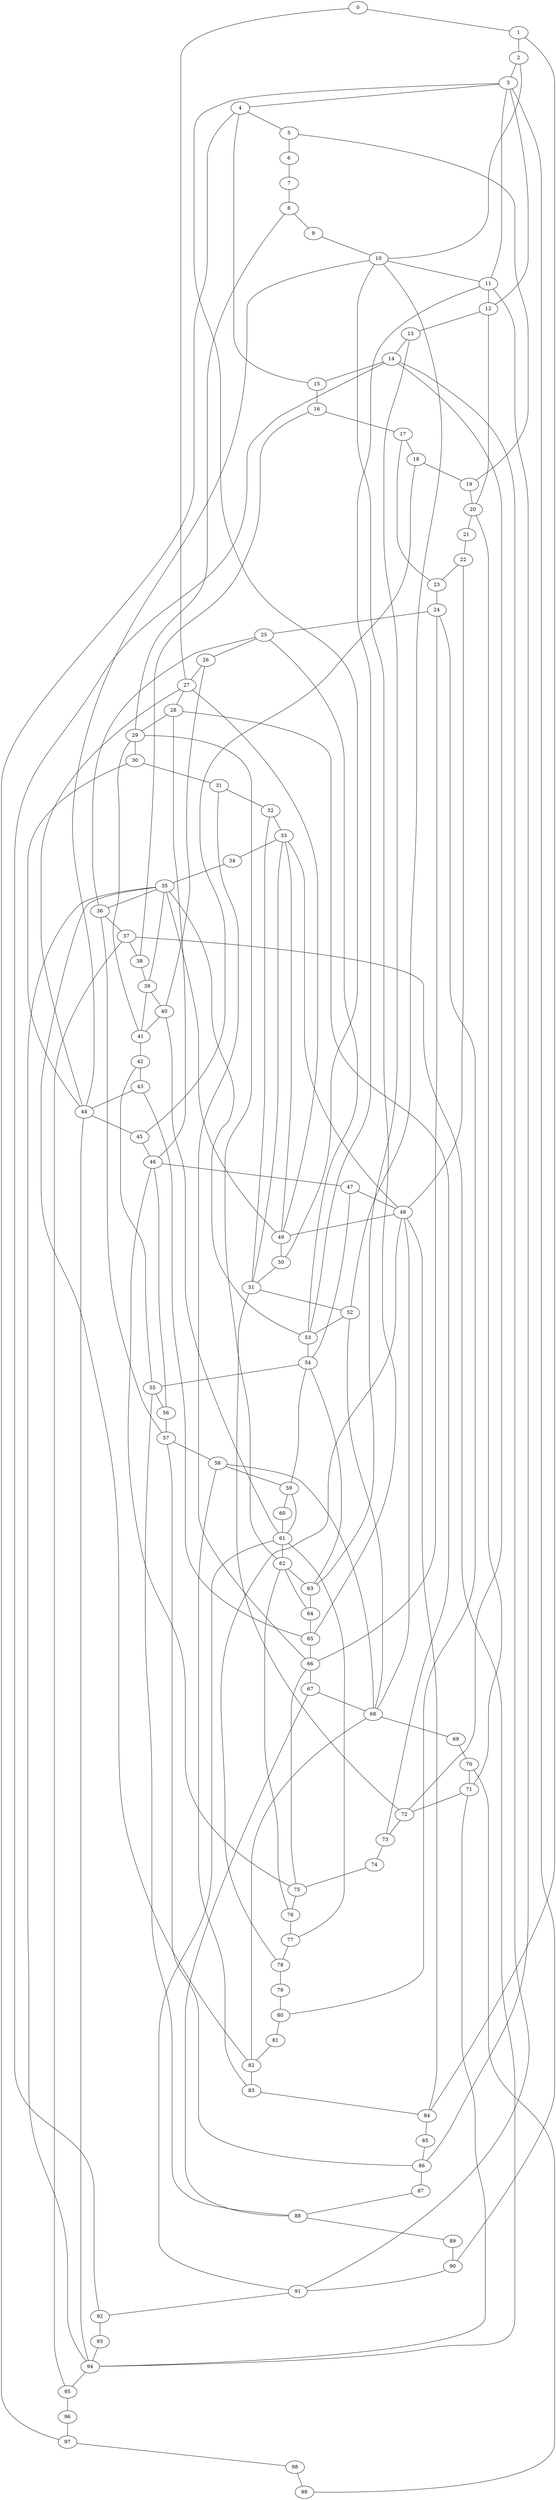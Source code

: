 
graph graphname {
    0 -- 1
0 -- 27
1 -- 2
1 -- 84
2 -- 3
2 -- 10
3 -- 4
3 -- 90
3 -- 50
3 -- 12
3 -- 11
4 -- 5
4 -- 97
4 -- 15
5 -- 6
5 -- 19
6 -- 7
7 -- 8
8 -- 9
8 -- 29
9 -- 10
10 -- 11
10 -- 65
10 -- 44
10 -- 52
11 -- 12
11 -- 86
11 -- 53
12 -- 13
12 -- 20
13 -- 14
13 -- 63
14 -- 15
14 -- 92
14 -- 72
14 -- 91
15 -- 16
16 -- 17
16 -- 38
17 -- 18
17 -- 23
18 -- 19
18 -- 45
19 -- 20
20 -- 21
20 -- 71
21 -- 22
22 -- 23
22 -- 48
23 -- 24
24 -- 25
24 -- 66
24 -- 80
25 -- 26
25 -- 36
25 -- 53
26 -- 27
26 -- 40
27 -- 28
27 -- 44
27 -- 49
28 -- 29
28 -- 46
28 -- 73
29 -- 30
29 -- 62
29 -- 41
30 -- 31
30 -- 44
31 -- 32
31 -- 66
32 -- 33
32 -- 51
33 -- 34
33 -- 51
33 -- 49
33 -- 48
34 -- 35
35 -- 36
35 -- 53
35 -- 94
35 -- 39
35 -- 49
35 -- 82
36 -- 37
36 -- 57
37 -- 38
37 -- 94
37 -- 95
38 -- 39
39 -- 40
39 -- 41
40 -- 41
40 -- 61
41 -- 42
42 -- 43
42 -- 55
43 -- 44
43 -- 65
44 -- 45
44 -- 94
45 -- 46
46 -- 47
46 -- 75
46 -- 56
47 -- 48
47 -- 54
48 -- 49
48 -- 68
48 -- 84
48 -- 78
49 -- 50
50 -- 51
51 -- 52
51 -- 72
52 -- 53
52 -- 68
53 -- 54
54 -- 55
54 -- 63
54 -- 59
55 -- 56
55 -- 88
56 -- 57
57 -- 58
57 -- 86
58 -- 59
58 -- 68
58 -- 83
59 -- 60
59 -- 61
60 -- 61
61 -- 62
61 -- 77
61 -- 91
62 -- 63
62 -- 64
62 -- 76
63 -- 64
64 -- 65
65 -- 66
66 -- 67
66 -- 75
67 -- 68
67 -- 88
68 -- 69
68 -- 82
69 -- 70
70 -- 71
70 -- 99
71 -- 72
71 -- 94
72 -- 73
73 -- 74
74 -- 75
75 -- 76
76 -- 77
77 -- 78
78 -- 79
79 -- 80
80 -- 81
81 -- 82
82 -- 83
83 -- 84
84 -- 85
85 -- 86
86 -- 87
87 -- 88
88 -- 89
89 -- 90
90 -- 91
91 -- 92
92 -- 93
93 -- 94
94 -- 95
95 -- 96
96 -- 97
97 -- 98
98 -- 99

}
